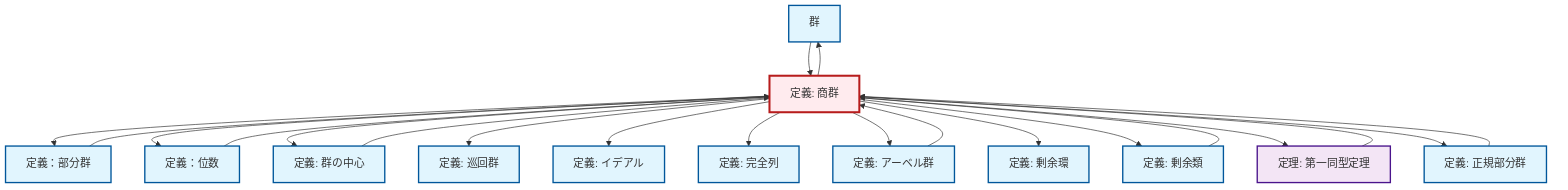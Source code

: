 graph TD
    classDef definition fill:#e1f5fe,stroke:#01579b,stroke-width:2px
    classDef theorem fill:#f3e5f5,stroke:#4a148c,stroke-width:2px
    classDef axiom fill:#fff3e0,stroke:#e65100,stroke-width:2px
    classDef example fill:#e8f5e9,stroke:#1b5e20,stroke-width:2px
    classDef current fill:#ffebee,stroke:#b71c1c,stroke-width:3px
    def-group["群"]:::definition
    def-cyclic-group["定義: 巡回群"]:::definition
    def-subgroup["定義：部分群"]:::definition
    thm-first-isomorphism["定理: 第一同型定理"]:::theorem
    def-order["定義：位数"]:::definition
    def-exact-sequence["定義: 完全列"]:::definition
    def-abelian-group["定義: アーベル群"]:::definition
    def-normal-subgroup["定義: 正規部分群"]:::definition
    def-ideal["定義: イデアル"]:::definition
    def-quotient-ring["定義: 剰余環"]:::definition
    def-coset["定義: 剰余類"]:::definition
    def-center-of-group["定義: 群の中心"]:::definition
    def-quotient-group["定義: 商群"]:::definition
    def-quotient-group --> def-subgroup
    def-normal-subgroup --> def-quotient-group
    def-group --> def-quotient-group
    def-quotient-group --> def-order
    def-quotient-group --> def-center-of-group
    def-quotient-group --> def-cyclic-group
    def-quotient-group --> def-ideal
    def-subgroup --> def-quotient-group
    def-quotient-group --> def-exact-sequence
    def-quotient-group --> def-abelian-group
    def-quotient-group --> def-quotient-ring
    def-abelian-group --> def-quotient-group
    def-order --> def-quotient-group
    def-quotient-group --> def-coset
    def-center-of-group --> def-quotient-group
    def-quotient-group --> def-group
    def-coset --> def-quotient-group
    def-quotient-group --> thm-first-isomorphism
    def-quotient-group --> def-normal-subgroup
    thm-first-isomorphism --> def-quotient-group
    class def-quotient-group current